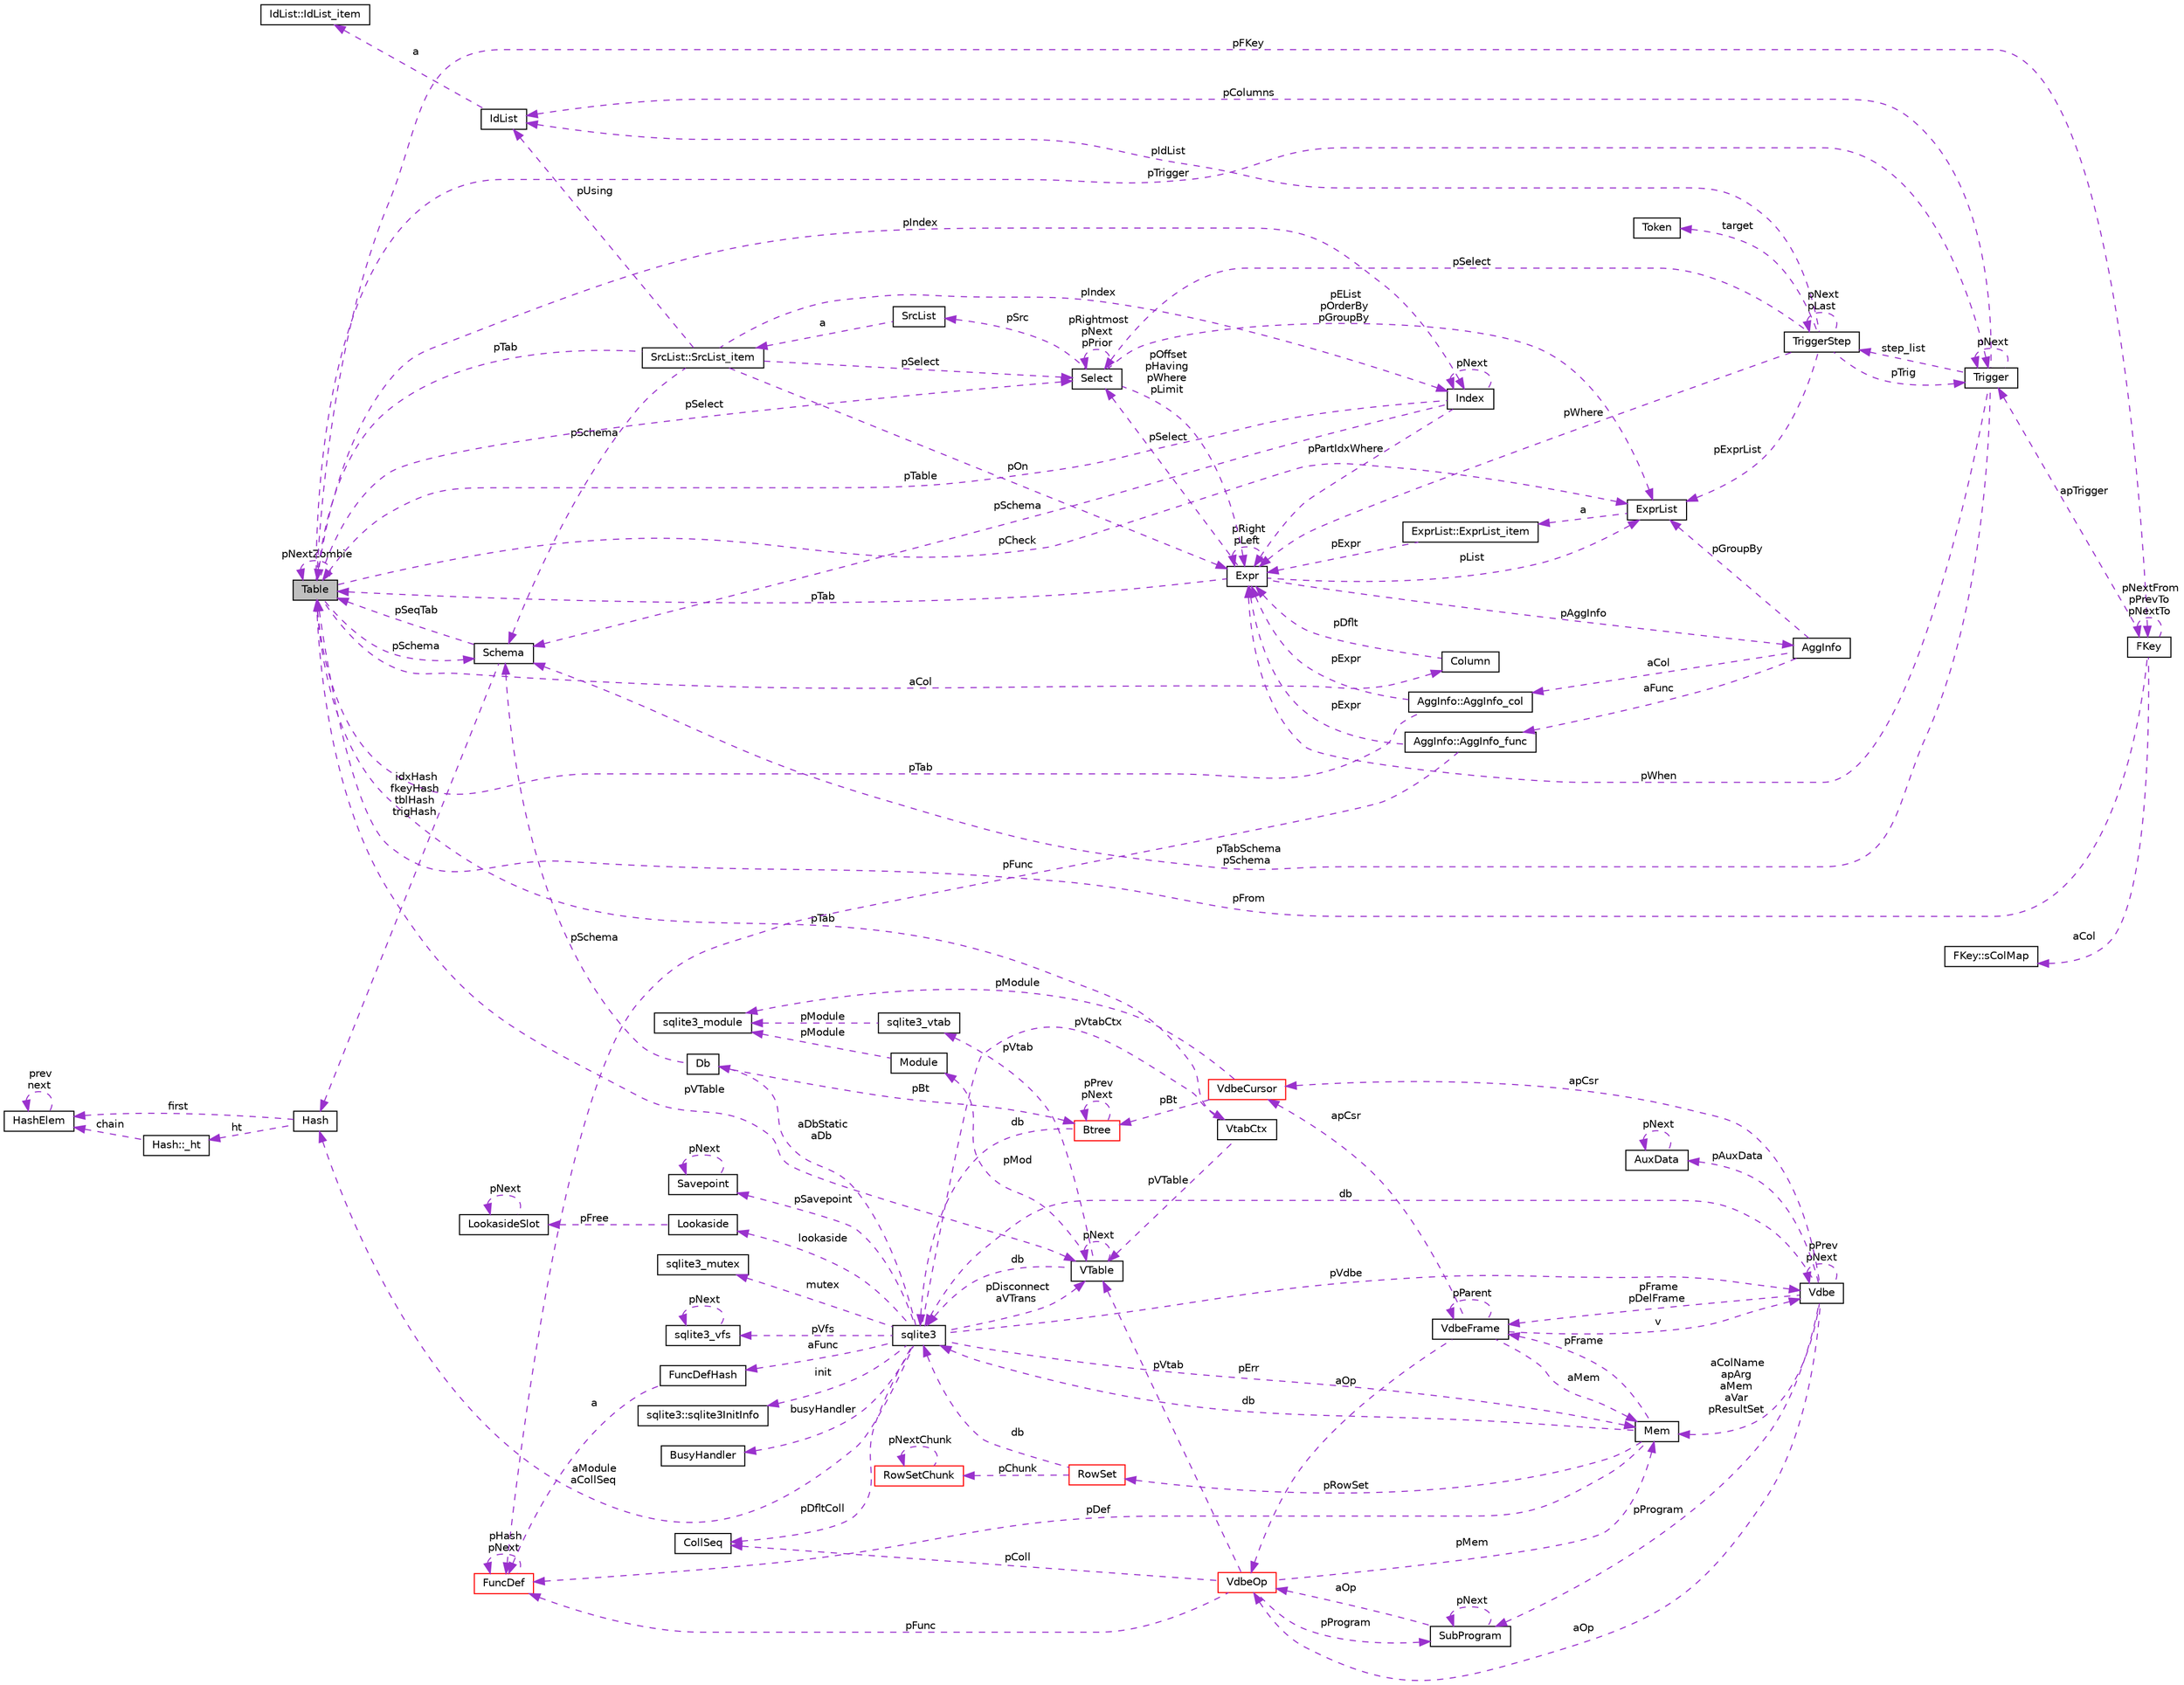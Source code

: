 digraph G
{
 // INTERACTIVE_SVG=YES
  edge [fontname="Helvetica",fontsize="10",labelfontname="Helvetica",labelfontsize="10"];
  node [fontname="Helvetica",fontsize="10",shape=record];
  rankdir="LR";
  Node1 [label="Table",height=0.2,width=0.4,color="black", fillcolor="grey75", style="filled" fontcolor="black"];
  Node2 -> Node1 [dir="back",color="darkorchid3",fontsize="10",style="dashed",label=" pSchema" ,fontname="Helvetica"];
  Node2 [label="Schema",height=0.2,width=0.4,color="black", fillcolor="white", style="filled",URL="$df/d15/struct_schema.html"];
  Node1 -> Node2 [dir="back",color="darkorchid3",fontsize="10",style="dashed",label=" pSeqTab" ,fontname="Helvetica"];
  Node3 -> Node2 [dir="back",color="darkorchid3",fontsize="10",style="dashed",label=" idxHash\nfkeyHash\ntblHash\ntrigHash" ,fontname="Helvetica"];
  Node3 [label="Hash",height=0.2,width=0.4,color="black", fillcolor="white", style="filled",URL="$d2/d7a/struct_hash.html"];
  Node4 -> Node3 [dir="back",color="darkorchid3",fontsize="10",style="dashed",label=" ht" ,fontname="Helvetica"];
  Node4 [label="Hash::_ht",height=0.2,width=0.4,color="black", fillcolor="white", style="filled",URL="$dd/d00/struct_hash_1_1__ht.html"];
  Node5 -> Node4 [dir="back",color="darkorchid3",fontsize="10",style="dashed",label=" chain" ,fontname="Helvetica"];
  Node5 [label="HashElem",height=0.2,width=0.4,color="black", fillcolor="white", style="filled",URL="$df/d01/struct_hash_elem.html"];
  Node5 -> Node5 [dir="back",color="darkorchid3",fontsize="10",style="dashed",label=" prev\nnext" ,fontname="Helvetica"];
  Node5 -> Node3 [dir="back",color="darkorchid3",fontsize="10",style="dashed",label=" first" ,fontname="Helvetica"];
  Node6 -> Node1 [dir="back",color="darkorchid3",fontsize="10",style="dashed",label=" aCol" ,fontname="Helvetica"];
  Node6 [label="Column",height=0.2,width=0.4,color="black", fillcolor="white", style="filled",URL="$d0/d14/struct_column.html"];
  Node7 -> Node6 [dir="back",color="darkorchid3",fontsize="10",style="dashed",label=" pDflt" ,fontname="Helvetica"];
  Node7 [label="Expr",height=0.2,width=0.4,color="black", fillcolor="white", style="filled",URL="$d1/dbc/struct_expr.html"];
  Node8 -> Node7 [dir="back",color="darkorchid3",fontsize="10",style="dashed",label=" pAggInfo" ,fontname="Helvetica"];
  Node8 [label="AggInfo",height=0.2,width=0.4,color="black", fillcolor="white", style="filled",URL="$d6/d85/struct_agg_info.html"];
  Node9 -> Node8 [dir="back",color="darkorchid3",fontsize="10",style="dashed",label=" aCol" ,fontname="Helvetica"];
  Node9 [label="AggInfo::AggInfo_col",height=0.2,width=0.4,color="black", fillcolor="white", style="filled",URL="$d8/dbd/struct_agg_info_1_1_agg_info__col.html"];
  Node7 -> Node9 [dir="back",color="darkorchid3",fontsize="10",style="dashed",label=" pExpr" ,fontname="Helvetica"];
  Node1 -> Node9 [dir="back",color="darkorchid3",fontsize="10",style="dashed",label=" pTab" ,fontname="Helvetica"];
  Node10 -> Node8 [dir="back",color="darkorchid3",fontsize="10",style="dashed",label=" aFunc" ,fontname="Helvetica"];
  Node10 [label="AggInfo::AggInfo_func",height=0.2,width=0.4,color="black", fillcolor="white", style="filled",URL="$de/d24/struct_agg_info_1_1_agg_info__func.html"];
  Node7 -> Node10 [dir="back",color="darkorchid3",fontsize="10",style="dashed",label=" pExpr" ,fontname="Helvetica"];
  Node11 -> Node10 [dir="back",color="darkorchid3",fontsize="10",style="dashed",label=" pFunc" ,fontname="Helvetica"];
  Node11 [label="FuncDef",height=0.2,width=0.4,color="red", fillcolor="white", style="filled",URL="$df/d38/struct_func_def.html"];
  Node11 -> Node11 [dir="back",color="darkorchid3",fontsize="10",style="dashed",label=" pHash\npNext" ,fontname="Helvetica"];
  Node12 -> Node8 [dir="back",color="darkorchid3",fontsize="10",style="dashed",label=" pGroupBy" ,fontname="Helvetica"];
  Node12 [label="ExprList",height=0.2,width=0.4,color="black", fillcolor="white", style="filled",URL="$de/d20/struct_expr_list.html"];
  Node13 -> Node12 [dir="back",color="darkorchid3",fontsize="10",style="dashed",label=" a" ,fontname="Helvetica"];
  Node13 [label="ExprList::ExprList_item",height=0.2,width=0.4,color="black", fillcolor="white", style="filled",URL="$d8/d73/struct_expr_list_1_1_expr_list__item.html"];
  Node7 -> Node13 [dir="back",color="darkorchid3",fontsize="10",style="dashed",label=" pExpr" ,fontname="Helvetica"];
  Node7 -> Node7 [dir="back",color="darkorchid3",fontsize="10",style="dashed",label=" pRight\npLeft" ,fontname="Helvetica"];
  Node1 -> Node7 [dir="back",color="darkorchid3",fontsize="10",style="dashed",label=" pTab" ,fontname="Helvetica"];
  Node14 -> Node7 [dir="back",color="darkorchid3",fontsize="10",style="dashed",label=" pSelect" ,fontname="Helvetica"];
  Node14 [label="Select",height=0.2,width=0.4,color="black", fillcolor="white", style="filled",URL="$d2/d1c/struct_select.html"];
  Node7 -> Node14 [dir="back",color="darkorchid3",fontsize="10",style="dashed",label=" pOffset\npHaving\npWhere\npLimit" ,fontname="Helvetica"];
  Node14 -> Node14 [dir="back",color="darkorchid3",fontsize="10",style="dashed",label=" pRightmost\npNext\npPrior" ,fontname="Helvetica"];
  Node15 -> Node14 [dir="back",color="darkorchid3",fontsize="10",style="dashed",label=" pSrc" ,fontname="Helvetica"];
  Node15 [label="SrcList",height=0.2,width=0.4,color="black", fillcolor="white", style="filled",URL="$dc/dc1/struct_src_list.html"];
  Node16 -> Node15 [dir="back",color="darkorchid3",fontsize="10",style="dashed",label=" a" ,fontname="Helvetica"];
  Node16 [label="SrcList::SrcList_item",height=0.2,width=0.4,color="black", fillcolor="white", style="filled",URL="$d4/dc2/struct_src_list_1_1_src_list__item.html"];
  Node2 -> Node16 [dir="back",color="darkorchid3",fontsize="10",style="dashed",label=" pSchema" ,fontname="Helvetica"];
  Node7 -> Node16 [dir="back",color="darkorchid3",fontsize="10",style="dashed",label=" pOn" ,fontname="Helvetica"];
  Node17 -> Node16 [dir="back",color="darkorchid3",fontsize="10",style="dashed",label=" pUsing" ,fontname="Helvetica"];
  Node17 [label="IdList",height=0.2,width=0.4,color="black", fillcolor="white", style="filled",URL="$d6/d05/struct_id_list.html"];
  Node18 -> Node17 [dir="back",color="darkorchid3",fontsize="10",style="dashed",label=" a" ,fontname="Helvetica"];
  Node18 [label="IdList::IdList_item",height=0.2,width=0.4,color="black", fillcolor="white", style="filled",URL="$d2/d66/struct_id_list_1_1_id_list__item.html"];
  Node1 -> Node16 [dir="back",color="darkorchid3",fontsize="10",style="dashed",label=" pTab" ,fontname="Helvetica"];
  Node14 -> Node16 [dir="back",color="darkorchid3",fontsize="10",style="dashed",label=" pSelect" ,fontname="Helvetica"];
  Node19 -> Node16 [dir="back",color="darkorchid3",fontsize="10",style="dashed",label=" pIndex" ,fontname="Helvetica"];
  Node19 [label="Index",height=0.2,width=0.4,color="black", fillcolor="white", style="filled",URL="$dc/d6f/struct_index.html"];
  Node2 -> Node19 [dir="back",color="darkorchid3",fontsize="10",style="dashed",label=" pSchema" ,fontname="Helvetica"];
  Node7 -> Node19 [dir="back",color="darkorchid3",fontsize="10",style="dashed",label=" pPartIdxWhere" ,fontname="Helvetica"];
  Node1 -> Node19 [dir="back",color="darkorchid3",fontsize="10",style="dashed",label=" pTable" ,fontname="Helvetica"];
  Node19 -> Node19 [dir="back",color="darkorchid3",fontsize="10",style="dashed",label=" pNext" ,fontname="Helvetica"];
  Node12 -> Node14 [dir="back",color="darkorchid3",fontsize="10",style="dashed",label=" pEList\npOrderBy\npGroupBy" ,fontname="Helvetica"];
  Node12 -> Node7 [dir="back",color="darkorchid3",fontsize="10",style="dashed",label=" pList" ,fontname="Helvetica"];
  Node20 -> Node1 [dir="back",color="darkorchid3",fontsize="10",style="dashed",label=" pFKey" ,fontname="Helvetica"];
  Node20 [label="FKey",height=0.2,width=0.4,color="black", fillcolor="white", style="filled",URL="$d0/dbd/struct_f_key.html"];
  Node21 -> Node20 [dir="back",color="darkorchid3",fontsize="10",style="dashed",label=" aCol" ,fontname="Helvetica"];
  Node21 [label="FKey::sColMap",height=0.2,width=0.4,color="black", fillcolor="white", style="filled",URL="$d9/dce/struct_f_key_1_1s_col_map.html"];
  Node20 -> Node20 [dir="back",color="darkorchid3",fontsize="10",style="dashed",label=" pNextFrom\npPrevTo\npNextTo" ,fontname="Helvetica"];
  Node1 -> Node20 [dir="back",color="darkorchid3",fontsize="10",style="dashed",label=" pFrom" ,fontname="Helvetica"];
  Node22 -> Node20 [dir="back",color="darkorchid3",fontsize="10",style="dashed",label=" apTrigger" ,fontname="Helvetica"];
  Node22 [label="Trigger",height=0.2,width=0.4,color="black", fillcolor="white", style="filled",URL="$d1/dd9/struct_trigger.html"];
  Node23 -> Node22 [dir="back",color="darkorchid3",fontsize="10",style="dashed",label=" step_list" ,fontname="Helvetica"];
  Node23 [label="TriggerStep",height=0.2,width=0.4,color="black", fillcolor="white", style="filled",URL="$d6/d6c/struct_trigger_step.html"];
  Node23 -> Node23 [dir="back",color="darkorchid3",fontsize="10",style="dashed",label=" pNext\npLast" ,fontname="Helvetica"];
  Node7 -> Node23 [dir="back",color="darkorchid3",fontsize="10",style="dashed",label=" pWhere" ,fontname="Helvetica"];
  Node24 -> Node23 [dir="back",color="darkorchid3",fontsize="10",style="dashed",label=" target" ,fontname="Helvetica"];
  Node24 [label="Token",height=0.2,width=0.4,color="black", fillcolor="white", style="filled",URL="$d9/d27/struct_token.html"];
  Node17 -> Node23 [dir="back",color="darkorchid3",fontsize="10",style="dashed",label=" pIdList" ,fontname="Helvetica"];
  Node14 -> Node23 [dir="back",color="darkorchid3",fontsize="10",style="dashed",label=" pSelect" ,fontname="Helvetica"];
  Node22 -> Node23 [dir="back",color="darkorchid3",fontsize="10",style="dashed",label=" pTrig" ,fontname="Helvetica"];
  Node12 -> Node23 [dir="back",color="darkorchid3",fontsize="10",style="dashed",label=" pExprList" ,fontname="Helvetica"];
  Node2 -> Node22 [dir="back",color="darkorchid3",fontsize="10",style="dashed",label=" pTabSchema\npSchema" ,fontname="Helvetica"];
  Node7 -> Node22 [dir="back",color="darkorchid3",fontsize="10",style="dashed",label=" pWhen" ,fontname="Helvetica"];
  Node17 -> Node22 [dir="back",color="darkorchid3",fontsize="10",style="dashed",label=" pColumns" ,fontname="Helvetica"];
  Node22 -> Node22 [dir="back",color="darkorchid3",fontsize="10",style="dashed",label=" pNext" ,fontname="Helvetica"];
  Node25 -> Node1 [dir="back",color="darkorchid3",fontsize="10",style="dashed",label=" pVTable" ,fontname="Helvetica"];
  Node25 [label="VTable",height=0.2,width=0.4,color="black", fillcolor="white", style="filled",URL="$db/d7e/struct_v_table.html"];
  Node26 -> Node25 [dir="back",color="darkorchid3",fontsize="10",style="dashed",label=" db" ,fontname="Helvetica"];
  Node26 [label="sqlite3",height=0.2,width=0.4,color="black", fillcolor="white", style="filled",URL="$d9/dcd/structsqlite3.html"];
  Node27 -> Node26 [dir="back",color="darkorchid3",fontsize="10",style="dashed",label=" pErr" ,fontname="Helvetica"];
  Node27 [label="Mem",height=0.2,width=0.4,color="black", fillcolor="white", style="filled",URL="$df/d48/struct_mem.html"];
  Node26 -> Node27 [dir="back",color="darkorchid3",fontsize="10",style="dashed",label=" db" ,fontname="Helvetica"];
  Node28 -> Node27 [dir="back",color="darkorchid3",fontsize="10",style="dashed",label=" pFrame" ,fontname="Helvetica"];
  Node28 [label="VdbeFrame",height=0.2,width=0.4,color="black", fillcolor="white", style="filled",URL="$de/d74/struct_vdbe_frame.html"];
  Node27 -> Node28 [dir="back",color="darkorchid3",fontsize="10",style="dashed",label=" aMem" ,fontname="Helvetica"];
  Node29 -> Node28 [dir="back",color="darkorchid3",fontsize="10",style="dashed",label=" v" ,fontname="Helvetica"];
  Node29 [label="Vdbe",height=0.2,width=0.4,color="black", fillcolor="white", style="filled",URL="$db/df8/struct_vdbe.html"];
  Node29 -> Node29 [dir="back",color="darkorchid3",fontsize="10",style="dashed",label=" pPrev\npNext" ,fontname="Helvetica"];
  Node27 -> Node29 [dir="back",color="darkorchid3",fontsize="10",style="dashed",label=" aColName\napArg\naMem\naVar\npResultSet" ,fontname="Helvetica"];
  Node26 -> Node29 [dir="back",color="darkorchid3",fontsize="10",style="dashed",label=" db" ,fontname="Helvetica"];
  Node28 -> Node29 [dir="back",color="darkorchid3",fontsize="10",style="dashed",label=" pFrame\npDelFrame" ,fontname="Helvetica"];
  Node30 -> Node29 [dir="back",color="darkorchid3",fontsize="10",style="dashed",label=" pAuxData" ,fontname="Helvetica"];
  Node30 [label="AuxData",height=0.2,width=0.4,color="black", fillcolor="white", style="filled",URL="$d5/d59/struct_aux_data.html"];
  Node30 -> Node30 [dir="back",color="darkorchid3",fontsize="10",style="dashed",label=" pNext" ,fontname="Helvetica"];
  Node31 -> Node29 [dir="back",color="darkorchid3",fontsize="10",style="dashed",label=" pProgram" ,fontname="Helvetica"];
  Node31 [label="SubProgram",height=0.2,width=0.4,color="black", fillcolor="white", style="filled",URL="$d4/d16/struct_sub_program.html"];
  Node31 -> Node31 [dir="back",color="darkorchid3",fontsize="10",style="dashed",label=" pNext" ,fontname="Helvetica"];
  Node32 -> Node31 [dir="back",color="darkorchid3",fontsize="10",style="dashed",label=" aOp" ,fontname="Helvetica"];
  Node32 [label="VdbeOp",height=0.2,width=0.4,color="red", fillcolor="white", style="filled",URL="$d2/dd9/struct_vdbe_op.html"];
  Node27 -> Node32 [dir="back",color="darkorchid3",fontsize="10",style="dashed",label=" pMem" ,fontname="Helvetica"];
  Node33 -> Node32 [dir="back",color="darkorchid3",fontsize="10",style="dashed",label=" pColl" ,fontname="Helvetica"];
  Node33 [label="CollSeq",height=0.2,width=0.4,color="black", fillcolor="white", style="filled",URL="$d0/d7d/struct_coll_seq.html"];
  Node25 -> Node32 [dir="back",color="darkorchid3",fontsize="10",style="dashed",label=" pVtab" ,fontname="Helvetica"];
  Node31 -> Node32 [dir="back",color="darkorchid3",fontsize="10",style="dashed",label=" pProgram" ,fontname="Helvetica"];
  Node11 -> Node32 [dir="back",color="darkorchid3",fontsize="10",style="dashed",label=" pFunc" ,fontname="Helvetica"];
  Node34 -> Node29 [dir="back",color="darkorchid3",fontsize="10",style="dashed",label=" apCsr" ,fontname="Helvetica"];
  Node34 [label="VdbeCursor",height=0.2,width=0.4,color="red", fillcolor="white", style="filled",URL="$d5/dd1/struct_vdbe_cursor.html"];
  Node35 -> Node34 [dir="back",color="darkorchid3",fontsize="10",style="dashed",label=" pModule" ,fontname="Helvetica"];
  Node35 [label="sqlite3_module",height=0.2,width=0.4,color="black", fillcolor="white", style="filled",URL="$dd/de4/structsqlite3__module.html"];
  Node36 -> Node34 [dir="back",color="darkorchid3",fontsize="10",style="dashed",label=" pBt" ,fontname="Helvetica"];
  Node36 [label="Btree",height=0.2,width=0.4,color="red", fillcolor="white", style="filled",URL="$d9/d90/struct_btree.html"];
  Node26 -> Node36 [dir="back",color="darkorchid3",fontsize="10",style="dashed",label=" db" ,fontname="Helvetica"];
  Node36 -> Node36 [dir="back",color="darkorchid3",fontsize="10",style="dashed",label=" pPrev\npNext" ,fontname="Helvetica"];
  Node32 -> Node29 [dir="back",color="darkorchid3",fontsize="10",style="dashed",label=" aOp" ,fontname="Helvetica"];
  Node28 -> Node28 [dir="back",color="darkorchid3",fontsize="10",style="dashed",label=" pParent" ,fontname="Helvetica"];
  Node34 -> Node28 [dir="back",color="darkorchid3",fontsize="10",style="dashed",label=" apCsr" ,fontname="Helvetica"];
  Node32 -> Node28 [dir="back",color="darkorchid3",fontsize="10",style="dashed",label=" aOp" ,fontname="Helvetica"];
  Node37 -> Node27 [dir="back",color="darkorchid3",fontsize="10",style="dashed",label=" pRowSet" ,fontname="Helvetica"];
  Node37 [label="RowSet",height=0.2,width=0.4,color="red", fillcolor="white", style="filled",URL="$d5/d67/struct_row_set.html"];
  Node26 -> Node37 [dir="back",color="darkorchid3",fontsize="10",style="dashed",label=" db" ,fontname="Helvetica"];
  Node38 -> Node37 [dir="back",color="darkorchid3",fontsize="10",style="dashed",label=" pChunk" ,fontname="Helvetica"];
  Node38 [label="RowSetChunk",height=0.2,width=0.4,color="red", fillcolor="white", style="filled",URL="$d0/dd7/struct_row_set_chunk.html"];
  Node38 -> Node38 [dir="back",color="darkorchid3",fontsize="10",style="dashed",label=" pNextChunk" ,fontname="Helvetica"];
  Node11 -> Node27 [dir="back",color="darkorchid3",fontsize="10",style="dashed",label=" pDef" ,fontname="Helvetica"];
  Node29 -> Node26 [dir="back",color="darkorchid3",fontsize="10",style="dashed",label=" pVdbe" ,fontname="Helvetica"];
  Node39 -> Node26 [dir="back",color="darkorchid3",fontsize="10",style="dashed",label=" pSavepoint" ,fontname="Helvetica"];
  Node39 [label="Savepoint",height=0.2,width=0.4,color="black", fillcolor="white", style="filled",URL="$db/dde/struct_savepoint.html"];
  Node39 -> Node39 [dir="back",color="darkorchid3",fontsize="10",style="dashed",label=" pNext" ,fontname="Helvetica"];
  Node40 -> Node26 [dir="back",color="darkorchid3",fontsize="10",style="dashed",label=" aFunc" ,fontname="Helvetica"];
  Node40 [label="FuncDefHash",height=0.2,width=0.4,color="black", fillcolor="white", style="filled",URL="$db/dfc/struct_func_def_hash.html"];
  Node11 -> Node40 [dir="back",color="darkorchid3",fontsize="10",style="dashed",label=" a" ,fontname="Helvetica"];
  Node41 -> Node26 [dir="back",color="darkorchid3",fontsize="10",style="dashed",label=" lookaside" ,fontname="Helvetica"];
  Node41 [label="Lookaside",height=0.2,width=0.4,color="black", fillcolor="white", style="filled",URL="$d4/d8a/struct_lookaside.html"];
  Node42 -> Node41 [dir="back",color="darkorchid3",fontsize="10",style="dashed",label=" pFree" ,fontname="Helvetica"];
  Node42 [label="LookasideSlot",height=0.2,width=0.4,color="black", fillcolor="white", style="filled",URL="$dd/d17/struct_lookaside_slot.html"];
  Node42 -> Node42 [dir="back",color="darkorchid3",fontsize="10",style="dashed",label=" pNext" ,fontname="Helvetica"];
  Node43 -> Node26 [dir="back",color="darkorchid3",fontsize="10",style="dashed",label=" mutex" ,fontname="Helvetica"];
  Node43 [label="sqlite3_mutex",height=0.2,width=0.4,color="black", fillcolor="white", style="filled",URL="$d5/d3c/structsqlite3__mutex.html"];
  Node44 -> Node26 [dir="back",color="darkorchid3",fontsize="10",style="dashed",label=" pVfs" ,fontname="Helvetica"];
  Node44 [label="sqlite3_vfs",height=0.2,width=0.4,color="black", fillcolor="white", style="filled",URL="$d3/d36/structsqlite3__vfs.html"];
  Node44 -> Node44 [dir="back",color="darkorchid3",fontsize="10",style="dashed",label=" pNext" ,fontname="Helvetica"];
  Node45 -> Node26 [dir="back",color="darkorchid3",fontsize="10",style="dashed",label=" init" ,fontname="Helvetica"];
  Node45 [label="sqlite3::sqlite3InitInfo",height=0.2,width=0.4,color="black", fillcolor="white", style="filled",URL="$d7/d84/structsqlite3_1_1sqlite3_init_info.html"];
  Node46 -> Node26 [dir="back",color="darkorchid3",fontsize="10",style="dashed",label=" busyHandler" ,fontname="Helvetica"];
  Node46 [label="BusyHandler",height=0.2,width=0.4,color="black", fillcolor="white", style="filled",URL="$d4/d89/struct_busy_handler.html"];
  Node47 -> Node26 [dir="back",color="darkorchid3",fontsize="10",style="dashed",label=" pVtabCtx" ,fontname="Helvetica"];
  Node47 [label="VtabCtx",height=0.2,width=0.4,color="black", fillcolor="white", style="filled",URL="$de/dae/struct_vtab_ctx.html"];
  Node25 -> Node47 [dir="back",color="darkorchid3",fontsize="10",style="dashed",label=" pVTable" ,fontname="Helvetica"];
  Node1 -> Node47 [dir="back",color="darkorchid3",fontsize="10",style="dashed",label=" pTab" ,fontname="Helvetica"];
  Node33 -> Node26 [dir="back",color="darkorchid3",fontsize="10",style="dashed",label=" pDfltColl" ,fontname="Helvetica"];
  Node25 -> Node26 [dir="back",color="darkorchid3",fontsize="10",style="dashed",label=" pDisconnect\naVTrans" ,fontname="Helvetica"];
  Node48 -> Node26 [dir="back",color="darkorchid3",fontsize="10",style="dashed",label=" aDbStatic\naDb" ,fontname="Helvetica"];
  Node48 [label="Db",height=0.2,width=0.4,color="black", fillcolor="white", style="filled",URL="$db/dd1/struct_db.html"];
  Node2 -> Node48 [dir="back",color="darkorchid3",fontsize="10",style="dashed",label=" pSchema" ,fontname="Helvetica"];
  Node36 -> Node48 [dir="back",color="darkorchid3",fontsize="10",style="dashed",label=" pBt" ,fontname="Helvetica"];
  Node3 -> Node26 [dir="back",color="darkorchid3",fontsize="10",style="dashed",label=" aModule\naCollSeq" ,fontname="Helvetica"];
  Node25 -> Node25 [dir="back",color="darkorchid3",fontsize="10",style="dashed",label=" pNext" ,fontname="Helvetica"];
  Node49 -> Node25 [dir="back",color="darkorchid3",fontsize="10",style="dashed",label=" pMod" ,fontname="Helvetica"];
  Node49 [label="Module",height=0.2,width=0.4,color="black", fillcolor="white", style="filled",URL="$d0/d3b/struct_module.html"];
  Node35 -> Node49 [dir="back",color="darkorchid3",fontsize="10",style="dashed",label=" pModule" ,fontname="Helvetica"];
  Node50 -> Node25 [dir="back",color="darkorchid3",fontsize="10",style="dashed",label=" pVtab" ,fontname="Helvetica"];
  Node50 [label="sqlite3_vtab",height=0.2,width=0.4,color="black", fillcolor="white", style="filled",URL="$d3/d12/structsqlite3__vtab.html"];
  Node35 -> Node50 [dir="back",color="darkorchid3",fontsize="10",style="dashed",label=" pModule" ,fontname="Helvetica"];
  Node1 -> Node1 [dir="back",color="darkorchid3",fontsize="10",style="dashed",label=" pNextZombie" ,fontname="Helvetica"];
  Node22 -> Node1 [dir="back",color="darkorchid3",fontsize="10",style="dashed",label=" pTrigger" ,fontname="Helvetica"];
  Node14 -> Node1 [dir="back",color="darkorchid3",fontsize="10",style="dashed",label=" pSelect" ,fontname="Helvetica"];
  Node12 -> Node1 [dir="back",color="darkorchid3",fontsize="10",style="dashed",label=" pCheck" ,fontname="Helvetica"];
  Node19 -> Node1 [dir="back",color="darkorchid3",fontsize="10",style="dashed",label=" pIndex" ,fontname="Helvetica"];
}
